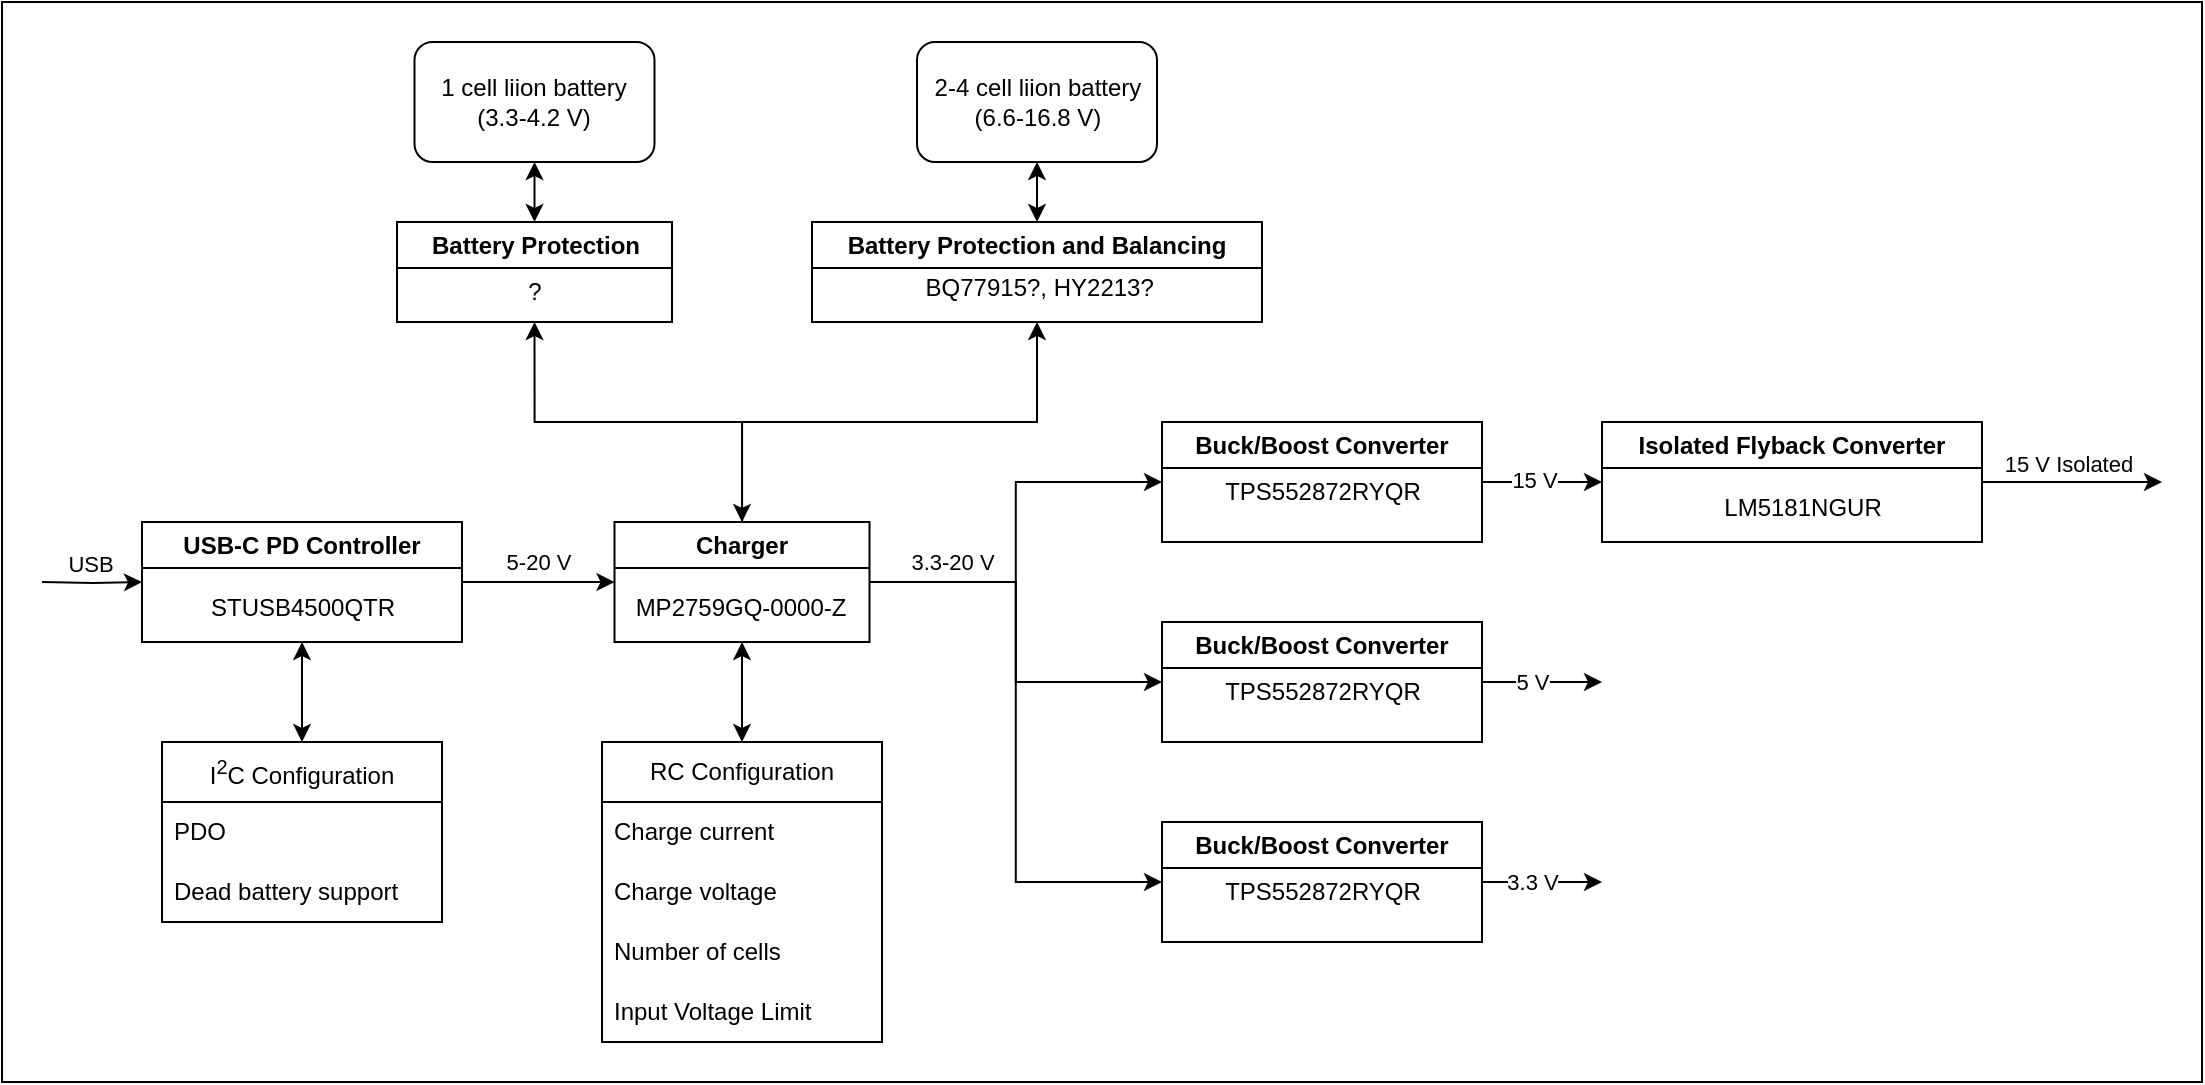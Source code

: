 <mxfile>
    <diagram name="Page-1" id="JihokUzWA00pLfLb88uX">
        <mxGraphModel dx="1546" dy="1246" grid="1" gridSize="10" guides="1" tooltips="1" connect="1" arrows="1" fold="1" page="1" pageScale="1" pageWidth="850" pageHeight="1100" background="#ffffff" math="0" shadow="0">
            <root>
                <mxCell id="0"/>
                <mxCell id="1" parent="0"/>
                <mxCell id="P7ek7C8qethuc9K7CDCC-5" style="edgeStyle=orthogonalEdgeStyle;rounded=0;orthogonalLoop=1;jettySize=auto;html=1;entryX=0;entryY=0.5;entryDx=0;entryDy=0;" parent="1" target="P7ek7C8qethuc9K7CDCC-2" edge="1">
                    <mxGeometry relative="1" as="geometry">
                        <mxPoint x="240" y="350" as="sourcePoint"/>
                    </mxGeometry>
                </mxCell>
                <mxCell id="P7ek7C8qethuc9K7CDCC-6" value="USB" style="edgeLabel;html=1;align=center;verticalAlign=middle;resizable=0;points=[];" parent="P7ek7C8qethuc9K7CDCC-5" vertex="1" connectable="0">
                    <mxGeometry x="-0.406" y="3" relative="1" as="geometry">
                        <mxPoint x="9" y="-7" as="offset"/>
                    </mxGeometry>
                </mxCell>
                <mxCell id="IfeEQyE8Qve-Erkvmb9d-2" style="edgeStyle=orthogonalEdgeStyle;rounded=0;orthogonalLoop=1;jettySize=auto;html=1;exitX=1;exitY=0.5;exitDx=0;exitDy=0;entryX=0;entryY=0.5;entryDx=0;entryDy=0;" parent="1" source="P7ek7C8qethuc9K7CDCC-2" target="IfeEQyE8Qve-Erkvmb9d-1" edge="1">
                    <mxGeometry relative="1" as="geometry"/>
                </mxCell>
                <mxCell id="IfeEQyE8Qve-Erkvmb9d-3" value="5-20 V" style="edgeLabel;html=1;align=center;verticalAlign=middle;resizable=0;points=[];" parent="IfeEQyE8Qve-Erkvmb9d-2" vertex="1" connectable="0">
                    <mxGeometry x="-0.017" y="1" relative="1" as="geometry">
                        <mxPoint y="-9" as="offset"/>
                    </mxGeometry>
                </mxCell>
                <mxCell id="P7ek7C8qethuc9K7CDCC-2" value="USB-C PD Controller" style="swimlane;whiteSpace=wrap;html=1;" parent="1" vertex="1">
                    <mxGeometry x="290" y="320" width="160" height="60" as="geometry"/>
                </mxCell>
                <mxCell id="Purh4Rp-f6tqViRXVMvu-7" value="&lt;span style=&quot;text-wrap: wrap;&quot;&gt;STUSB4500QTR&lt;/span&gt;" style="text;html=1;align=center;verticalAlign=middle;resizable=0;points=[];autosize=1;strokeColor=none;fillColor=none;" parent="P7ek7C8qethuc9K7CDCC-2" vertex="1">
                    <mxGeometry x="20" y="28" width="120" height="30" as="geometry"/>
                </mxCell>
                <mxCell id="IfeEQyE8Qve-Erkvmb9d-11" style="edgeStyle=orthogonalEdgeStyle;rounded=0;orthogonalLoop=1;jettySize=auto;html=1;exitX=1;exitY=0.5;exitDx=0;exitDy=0;entryX=0;entryY=0.5;entryDx=0;entryDy=0;" parent="1" source="IfeEQyE8Qve-Erkvmb9d-1" target="IfeEQyE8Qve-Erkvmb9d-9" edge="1">
                    <mxGeometry relative="1" as="geometry"/>
                </mxCell>
                <mxCell id="IfeEQyE8Qve-Erkvmb9d-13" value="3.3-20 V" style="edgeLabel;html=1;align=center;verticalAlign=middle;resizable=0;points=[];" parent="IfeEQyE8Qve-Erkvmb9d-11" vertex="1" connectable="0">
                    <mxGeometry x="-0.69" y="-4" relative="1" as="geometry">
                        <mxPoint x="10" y="-14" as="offset"/>
                    </mxGeometry>
                </mxCell>
                <mxCell id="Purh4Rp-f6tqViRXVMvu-6" style="edgeStyle=orthogonalEdgeStyle;rounded=0;orthogonalLoop=1;jettySize=auto;html=1;entryX=0;entryY=0.5;entryDx=0;entryDy=0;" parent="1" source="IfeEQyE8Qve-Erkvmb9d-1" target="Purh4Rp-f6tqViRXVMvu-4" edge="1">
                    <mxGeometry relative="1" as="geometry"/>
                </mxCell>
                <mxCell id="JC2XnNje69AcdwfWwhSv-5" style="edgeStyle=orthogonalEdgeStyle;rounded=0;orthogonalLoop=1;jettySize=auto;html=1;entryX=0.5;entryY=1;entryDx=0;entryDy=0;" parent="1" source="IfeEQyE8Qve-Erkvmb9d-1" target="IfeEQyE8Qve-Erkvmb9d-5" edge="1">
                    <mxGeometry relative="1" as="geometry"/>
                </mxCell>
                <mxCell id="JC2XnNje69AcdwfWwhSv-6" style="edgeStyle=orthogonalEdgeStyle;rounded=0;orthogonalLoop=1;jettySize=auto;html=1;exitX=0.5;exitY=0;exitDx=0;exitDy=0;entryX=0.5;entryY=1;entryDx=0;entryDy=0;" parent="1" source="IfeEQyE8Qve-Erkvmb9d-1" target="JC2XnNje69AcdwfWwhSv-1" edge="1">
                    <mxGeometry relative="1" as="geometry"/>
                </mxCell>
                <mxCell id="Q0FAiqNLap424HNe7wqF-3" style="edgeStyle=orthogonalEdgeStyle;rounded=0;orthogonalLoop=1;jettySize=auto;html=1;entryX=0;entryY=0.5;entryDx=0;entryDy=0;" parent="1" source="IfeEQyE8Qve-Erkvmb9d-1" target="Q0FAiqNLap424HNe7wqF-1" edge="1">
                    <mxGeometry relative="1" as="geometry"/>
                </mxCell>
                <mxCell id="IfeEQyE8Qve-Erkvmb9d-1" value="Charger" style="swimlane;whiteSpace=wrap;html=1;" parent="1" vertex="1">
                    <mxGeometry x="526.25" y="320" width="127.5" height="60" as="geometry"/>
                </mxCell>
                <mxCell id="Purh4Rp-f6tqViRXVMvu-8" value="MP2759GQ-0000-Z" style="text;html=1;align=center;verticalAlign=middle;resizable=0;points=[];autosize=1;strokeColor=none;fillColor=none;" parent="IfeEQyE8Qve-Erkvmb9d-1" vertex="1">
                    <mxGeometry x="-2.5" y="28" width="130" height="30" as="geometry"/>
                </mxCell>
                <mxCell id="IfeEQyE8Qve-Erkvmb9d-4" value="1 cell liion battery&lt;div&gt;(3.3-4.2 V)&lt;/div&gt;" style="rounded=1;whiteSpace=wrap;html=1;" parent="1" vertex="1">
                    <mxGeometry x="426.25" y="80" width="120" height="60" as="geometry"/>
                </mxCell>
                <mxCell id="IfeEQyE8Qve-Erkvmb9d-5" value="Battery Protection" style="swimlane;whiteSpace=wrap;html=1;" parent="1" vertex="1">
                    <mxGeometry x="417.5" y="170" width="137.5" height="50" as="geometry"/>
                </mxCell>
                <mxCell id="JC2XnNje69AcdwfWwhSv-24" value="?" style="text;html=1;align=center;verticalAlign=middle;resizable=0;points=[];autosize=1;strokeColor=none;fillColor=none;" parent="IfeEQyE8Qve-Erkvmb9d-5" vertex="1">
                    <mxGeometry x="53.75" y="20" width="30" height="30" as="geometry"/>
                </mxCell>
                <mxCell id="IfeEQyE8Qve-Erkvmb9d-8" value="" style="endArrow=classic;startArrow=classic;html=1;rounded=0;entryX=0.5;entryY=1;entryDx=0;entryDy=0;exitX=0.5;exitY=0;exitDx=0;exitDy=0;" parent="1" source="IfeEQyE8Qve-Erkvmb9d-5" target="IfeEQyE8Qve-Erkvmb9d-4" edge="1">
                    <mxGeometry width="50" height="50" relative="1" as="geometry">
                        <mxPoint x="740" y="260" as="sourcePoint"/>
                        <mxPoint x="740" y="230" as="targetPoint"/>
                    </mxGeometry>
                </mxCell>
                <mxCell id="IfeEQyE8Qve-Erkvmb9d-14" style="edgeStyle=orthogonalEdgeStyle;rounded=0;orthogonalLoop=1;jettySize=auto;html=1;exitX=1;exitY=0.5;exitDx=0;exitDy=0;entryX=0;entryY=0.5;entryDx=0;entryDy=0;" parent="1" source="IfeEQyE8Qve-Erkvmb9d-9" target="IfeEQyE8Qve-Erkvmb9d-10" edge="1">
                    <mxGeometry relative="1" as="geometry"/>
                </mxCell>
                <mxCell id="IfeEQyE8Qve-Erkvmb9d-15" value="15 V" style="edgeLabel;html=1;align=center;verticalAlign=middle;resizable=0;points=[];" parent="IfeEQyE8Qve-Erkvmb9d-14" vertex="1" connectable="0">
                    <mxGeometry x="-0.156" y="1" relative="1" as="geometry">
                        <mxPoint as="offset"/>
                    </mxGeometry>
                </mxCell>
                <mxCell id="IfeEQyE8Qve-Erkvmb9d-9" value="Buck/Boost Converter" style="swimlane;whiteSpace=wrap;html=1;" parent="1" vertex="1">
                    <mxGeometry x="800" y="270" width="160" height="60" as="geometry"/>
                </mxCell>
                <mxCell id="Purh4Rp-f6tqViRXVMvu-1" value="TPS552872RYQR" style="text;html=1;align=center;verticalAlign=middle;resizable=0;points=[];autosize=1;strokeColor=none;fillColor=none;" parent="IfeEQyE8Qve-Erkvmb9d-9" vertex="1">
                    <mxGeometry x="20" y="20" width="120" height="30" as="geometry"/>
                </mxCell>
                <mxCell id="IfeEQyE8Qve-Erkvmb9d-16" style="edgeStyle=orthogonalEdgeStyle;rounded=0;orthogonalLoop=1;jettySize=auto;html=1;exitX=1;exitY=0.5;exitDx=0;exitDy=0;" parent="1" source="IfeEQyE8Qve-Erkvmb9d-10" edge="1">
                    <mxGeometry relative="1" as="geometry">
                        <mxPoint x="1300" y="300" as="targetPoint"/>
                    </mxGeometry>
                </mxCell>
                <mxCell id="IfeEQyE8Qve-Erkvmb9d-17" value="15 V Isolated" style="edgeLabel;html=1;align=center;verticalAlign=middle;resizable=0;points=[];" parent="IfeEQyE8Qve-Erkvmb9d-16" vertex="1" connectable="0">
                    <mxGeometry x="0.208" relative="1" as="geometry">
                        <mxPoint x="-11" y="-10" as="offset"/>
                    </mxGeometry>
                </mxCell>
                <mxCell id="IfeEQyE8Qve-Erkvmb9d-10" value="Isolated Flyback Converter" style="swimlane;whiteSpace=wrap;html=1;" parent="1" vertex="1">
                    <mxGeometry x="1020" y="270" width="190" height="60" as="geometry"/>
                </mxCell>
                <mxCell id="IfeEQyE8Qve-Erkvmb9d-23" style="edgeStyle=orthogonalEdgeStyle;rounded=0;orthogonalLoop=1;jettySize=auto;html=1;exitX=1;exitY=0.5;exitDx=0;exitDy=0;" parent="1" edge="1">
                    <mxGeometry relative="1" as="geometry">
                        <mxPoint x="1020" y="400" as="targetPoint"/>
                        <mxPoint x="960" y="400" as="sourcePoint"/>
                    </mxGeometry>
                </mxCell>
                <mxCell id="IfeEQyE8Qve-Erkvmb9d-24" value="5 V" style="edgeLabel;html=1;align=center;verticalAlign=middle;resizable=0;points=[];" parent="IfeEQyE8Qve-Erkvmb9d-23" vertex="1" connectable="0">
                    <mxGeometry x="0.208" relative="1" as="geometry">
                        <mxPoint x="-11" as="offset"/>
                    </mxGeometry>
                </mxCell>
                <mxCell id="Purh4Rp-f6tqViRXVMvu-4" value="Buck/Boost Converter" style="swimlane;whiteSpace=wrap;html=1;" parent="1" vertex="1">
                    <mxGeometry x="800" y="370" width="160" height="60" as="geometry"/>
                </mxCell>
                <mxCell id="Purh4Rp-f6tqViRXVMvu-5" value="TPS552872RYQR" style="text;html=1;align=center;verticalAlign=middle;resizable=0;points=[];autosize=1;strokeColor=none;fillColor=none;" parent="Purh4Rp-f6tqViRXVMvu-4" vertex="1">
                    <mxGeometry x="20" y="20" width="120" height="30" as="geometry"/>
                </mxCell>
                <mxCell id="JC2XnNje69AcdwfWwhSv-1" value="Battery Protection and Balancing" style="swimlane;whiteSpace=wrap;html=1;" parent="1" vertex="1">
                    <mxGeometry x="625" y="170" width="225" height="50" as="geometry"/>
                </mxCell>
                <mxCell id="JC2XnNje69AcdwfWwhSv-2" value="2-4 cell liion battery&lt;div&gt;(6.6-16.8 V)&lt;/div&gt;" style="rounded=1;whiteSpace=wrap;html=1;" parent="1" vertex="1">
                    <mxGeometry x="677.5" y="80" width="120" height="60" as="geometry"/>
                </mxCell>
                <mxCell id="JC2XnNje69AcdwfWwhSv-4" value="" style="endArrow=classic;startArrow=classic;html=1;rounded=0;entryX=0.5;entryY=1;entryDx=0;entryDy=0;exitX=0.5;exitY=0;exitDx=0;exitDy=0;" parent="1" source="JC2XnNje69AcdwfWwhSv-1" target="JC2XnNje69AcdwfWwhSv-2" edge="1">
                    <mxGeometry width="50" height="50" relative="1" as="geometry">
                        <mxPoint x="790" y="140" as="sourcePoint"/>
                        <mxPoint x="790" y="110" as="targetPoint"/>
                    </mxGeometry>
                </mxCell>
                <mxCell id="JC2XnNje69AcdwfWwhSv-7" value="" style="endArrow=classic;html=1;rounded=0;entryX=0.5;entryY=0;entryDx=0;entryDy=0;" parent="1" target="IfeEQyE8Qve-Erkvmb9d-1" edge="1">
                    <mxGeometry width="50" height="50" relative="1" as="geometry">
                        <mxPoint x="590" y="270" as="sourcePoint"/>
                        <mxPoint x="700" y="290" as="targetPoint"/>
                    </mxGeometry>
                </mxCell>
                <mxCell id="JC2XnNje69AcdwfWwhSv-8" value="" style="endArrow=classic;startArrow=classic;html=1;rounded=0;entryX=0.5;entryY=1;entryDx=0;entryDy=0;" parent="1" target="P7ek7C8qethuc9K7CDCC-2" edge="1">
                    <mxGeometry width="50" height="50" relative="1" as="geometry">
                        <mxPoint x="370" y="430" as="sourcePoint"/>
                        <mxPoint x="720" y="410" as="targetPoint"/>
                    </mxGeometry>
                </mxCell>
                <mxCell id="JC2XnNje69AcdwfWwhSv-10" value="" style="endArrow=classic;startArrow=classic;html=1;rounded=0;entryX=0.5;entryY=1;entryDx=0;entryDy=0;exitX=0.5;exitY=0;exitDx=0;exitDy=0;" parent="1" source="JC2XnNje69AcdwfWwhSv-14" target="IfeEQyE8Qve-Erkvmb9d-1" edge="1">
                    <mxGeometry width="50" height="50" relative="1" as="geometry">
                        <mxPoint x="590" y="430" as="sourcePoint"/>
                        <mxPoint x="720" y="410" as="targetPoint"/>
                    </mxGeometry>
                </mxCell>
                <mxCell id="JC2XnNje69AcdwfWwhSv-14" value="RC Configuration" style="swimlane;fontStyle=0;childLayout=stackLayout;horizontal=1;startSize=30;horizontalStack=0;resizeParent=1;resizeParentMax=0;resizeLast=0;collapsible=1;marginBottom=0;whiteSpace=wrap;html=1;" parent="1" vertex="1">
                    <mxGeometry x="520" y="430" width="140" height="150" as="geometry">
                        <mxRectangle x="520" y="430" width="130" height="30" as="alternateBounds"/>
                    </mxGeometry>
                </mxCell>
                <mxCell id="JC2XnNje69AcdwfWwhSv-15" value="Charge current" style="text;strokeColor=none;fillColor=none;align=left;verticalAlign=middle;spacingLeft=4;spacingRight=4;overflow=hidden;points=[[0,0.5],[1,0.5]];portConstraint=eastwest;rotatable=0;whiteSpace=wrap;html=1;" parent="JC2XnNje69AcdwfWwhSv-14" vertex="1">
                    <mxGeometry y="30" width="140" height="30" as="geometry"/>
                </mxCell>
                <mxCell id="JC2XnNje69AcdwfWwhSv-16" value="Charge voltage" style="text;strokeColor=none;fillColor=none;align=left;verticalAlign=middle;spacingLeft=4;spacingRight=4;overflow=hidden;points=[[0,0.5],[1,0.5]];portConstraint=eastwest;rotatable=0;whiteSpace=wrap;html=1;" parent="JC2XnNje69AcdwfWwhSv-14" vertex="1">
                    <mxGeometry y="60" width="140" height="30" as="geometry"/>
                </mxCell>
                <mxCell id="JC2XnNje69AcdwfWwhSv-17" value="Number of cells" style="text;strokeColor=none;fillColor=none;align=left;verticalAlign=middle;spacingLeft=4;spacingRight=4;overflow=hidden;points=[[0,0.5],[1,0.5]];portConstraint=eastwest;rotatable=0;whiteSpace=wrap;html=1;" parent="JC2XnNje69AcdwfWwhSv-14" vertex="1">
                    <mxGeometry y="90" width="140" height="30" as="geometry"/>
                </mxCell>
                <mxCell id="Q0FAiqNLap424HNe7wqF-7" value="Input Voltage Limit" style="text;strokeColor=none;fillColor=none;align=left;verticalAlign=middle;spacingLeft=4;spacingRight=4;overflow=hidden;points=[[0,0.5],[1,0.5]];portConstraint=eastwest;rotatable=0;whiteSpace=wrap;html=1;" parent="JC2XnNje69AcdwfWwhSv-14" vertex="1">
                    <mxGeometry y="120" width="140" height="30" as="geometry"/>
                </mxCell>
                <mxCell id="JC2XnNje69AcdwfWwhSv-18" value="I&lt;sup&gt;2&lt;/sup&gt;C Configuration" style="swimlane;fontStyle=0;childLayout=stackLayout;horizontal=1;startSize=30;horizontalStack=0;resizeParent=1;resizeParentMax=0;resizeLast=0;collapsible=1;marginBottom=0;whiteSpace=wrap;html=1;" parent="1" vertex="1">
                    <mxGeometry x="300" y="430" width="140" height="90" as="geometry"/>
                </mxCell>
                <mxCell id="JC2XnNje69AcdwfWwhSv-19" value="PDO" style="text;strokeColor=none;fillColor=none;align=left;verticalAlign=middle;spacingLeft=4;spacingRight=4;overflow=hidden;points=[[0,0.5],[1,0.5]];portConstraint=eastwest;rotatable=0;whiteSpace=wrap;html=1;" parent="JC2XnNje69AcdwfWwhSv-18" vertex="1">
                    <mxGeometry y="30" width="140" height="30" as="geometry"/>
                </mxCell>
                <mxCell id="JC2XnNje69AcdwfWwhSv-20" value="Dead battery support" style="text;strokeColor=none;fillColor=none;align=left;verticalAlign=middle;spacingLeft=4;spacingRight=4;overflow=hidden;points=[[0,0.5],[1,0.5]];portConstraint=eastwest;rotatable=0;whiteSpace=wrap;html=1;" parent="JC2XnNje69AcdwfWwhSv-18" vertex="1">
                    <mxGeometry y="60" width="140" height="30" as="geometry"/>
                </mxCell>
                <mxCell id="JC2XnNje69AcdwfWwhSv-22" value="LM5181NGUR" style="text;html=1;align=center;verticalAlign=middle;resizable=0;points=[];autosize=1;strokeColor=none;fillColor=none;" parent="1" vertex="1">
                    <mxGeometry x="1070" y="298" width="100" height="30" as="geometry"/>
                </mxCell>
                <mxCell id="JC2XnNje69AcdwfWwhSv-23" value="BQ77915?,&amp;nbsp;HY2213?&amp;nbsp;" style="text;html=1;align=center;verticalAlign=middle;resizable=0;points=[];autosize=1;strokeColor=none;fillColor=none;" parent="1" vertex="1">
                    <mxGeometry x="670" y="188" width="140" height="30" as="geometry"/>
                </mxCell>
                <mxCell id="Q0FAiqNLap424HNe7wqF-1" value="Buck/Boost Converter" style="swimlane;whiteSpace=wrap;html=1;" parent="1" vertex="1">
                    <mxGeometry x="800" y="470" width="160" height="60" as="geometry"/>
                </mxCell>
                <mxCell id="Q0FAiqNLap424HNe7wqF-2" value="TPS552872RYQR" style="text;html=1;align=center;verticalAlign=middle;resizable=0;points=[];autosize=1;strokeColor=none;fillColor=none;" parent="Q0FAiqNLap424HNe7wqF-1" vertex="1">
                    <mxGeometry x="20" y="20" width="120" height="30" as="geometry"/>
                </mxCell>
                <mxCell id="Q0FAiqNLap424HNe7wqF-4" style="edgeStyle=orthogonalEdgeStyle;rounded=0;orthogonalLoop=1;jettySize=auto;html=1;exitX=1;exitY=0.5;exitDx=0;exitDy=0;" parent="1" source="Q0FAiqNLap424HNe7wqF-1" edge="1">
                    <mxGeometry relative="1" as="geometry">
                        <mxPoint x="1020" y="500" as="targetPoint"/>
                        <mxPoint x="970" y="509.78" as="sourcePoint"/>
                        <Array as="points">
                            <mxPoint x="1020" y="500"/>
                        </Array>
                    </mxGeometry>
                </mxCell>
                <mxCell id="Q0FAiqNLap424HNe7wqF-5" value="3.3 V" style="edgeLabel;html=1;align=center;verticalAlign=middle;resizable=0;points=[];" parent="Q0FAiqNLap424HNe7wqF-4" vertex="1" connectable="0">
                    <mxGeometry x="0.208" relative="1" as="geometry">
                        <mxPoint x="-11" as="offset"/>
                    </mxGeometry>
                </mxCell>
                <mxCell id="2" value="" style="rounded=0;whiteSpace=wrap;html=1;fillColor=none;" vertex="1" parent="1">
                    <mxGeometry x="220" y="60" width="1100" height="540" as="geometry"/>
                </mxCell>
            </root>
        </mxGraphModel>
    </diagram>
</mxfile>